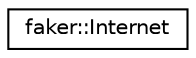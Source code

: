 digraph "Graphical Class Hierarchy"
{
 // LATEX_PDF_SIZE
  edge [fontname="Helvetica",fontsize="10",labelfontname="Helvetica",labelfontsize="10"];
  node [fontname="Helvetica",fontsize="10",shape=record];
  rankdir="LR";
  Node0 [label="faker::Internet",height=0.2,width=0.4,color="black", fillcolor="white", style="filled",URL="$classfaker_1_1Internet.html",tooltip=" "];
}
